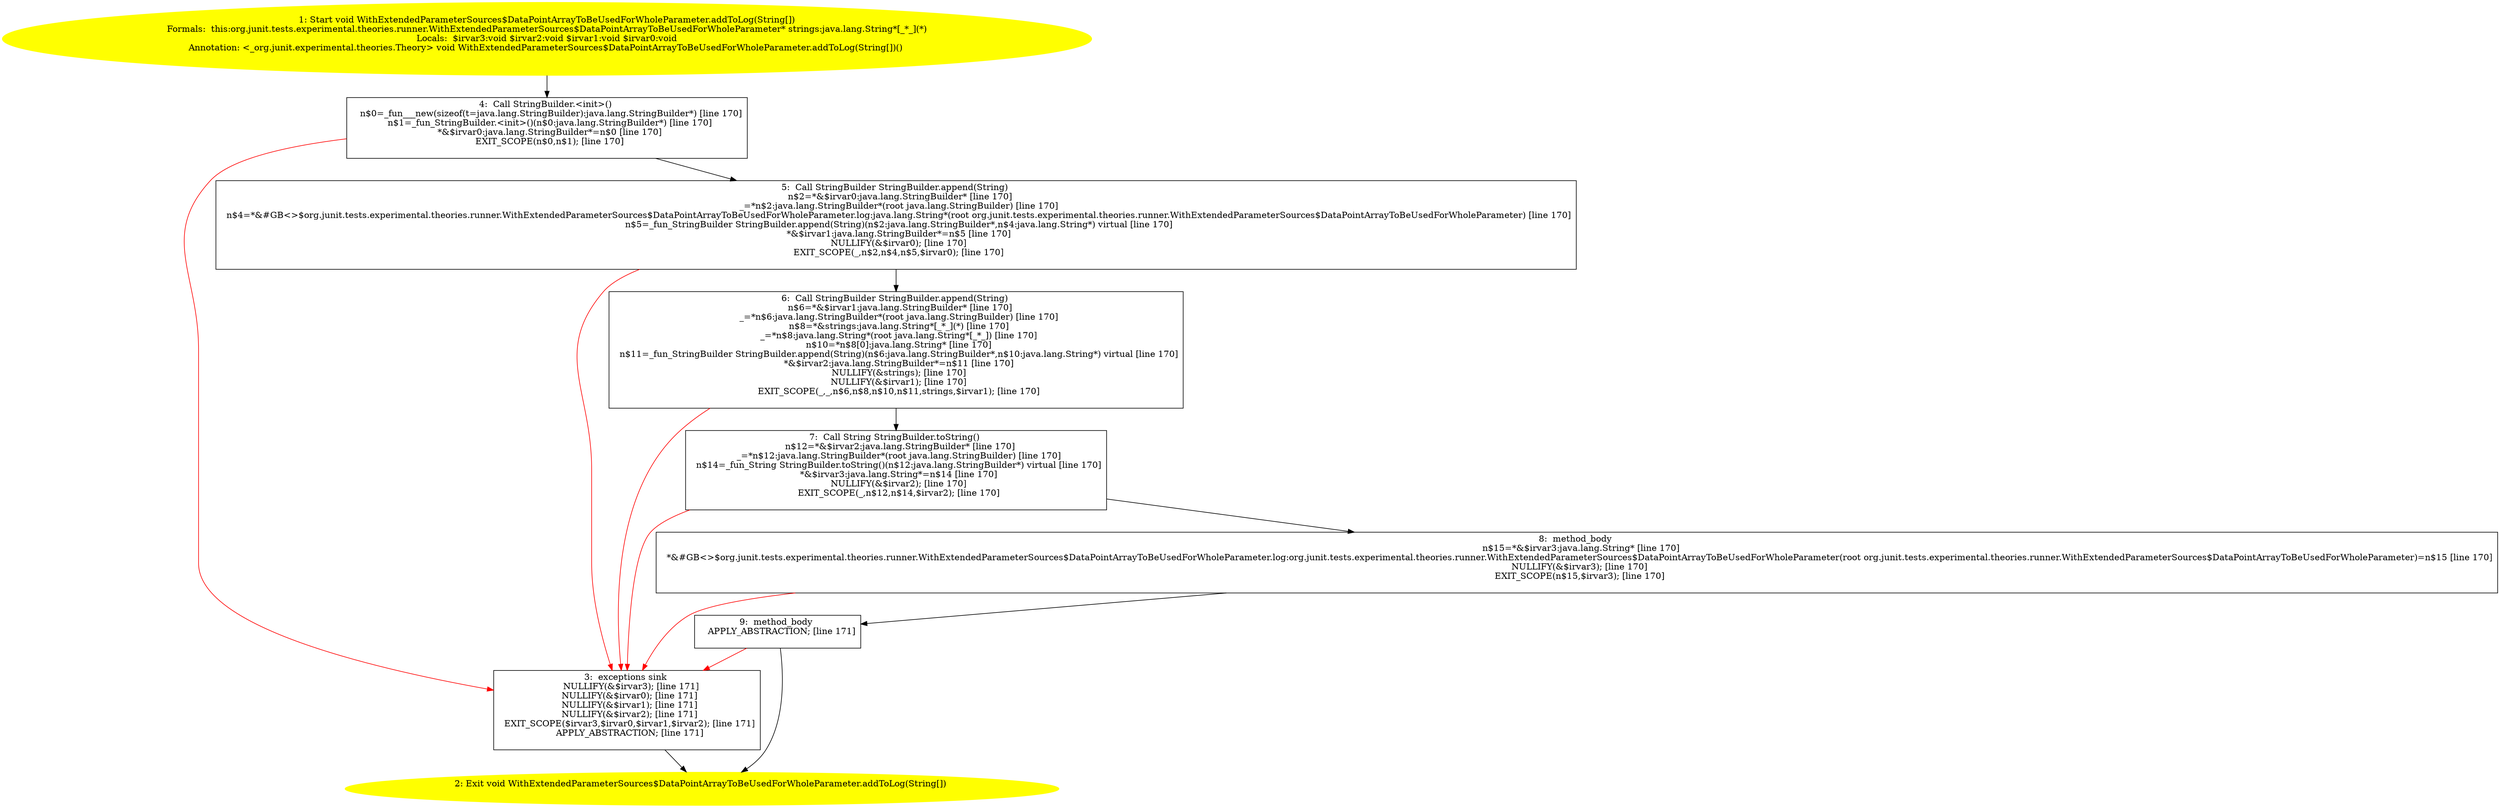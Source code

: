 /* @generated */
digraph cfg {
"org.junit.tests.experimental.theories.runner.WithExtendedParameterSources$DataPointArrayToBeUsedForW.4af7c6eed0ba72df3129b4c4eeee7cd9_1" [label="1: Start void WithExtendedParameterSources$DataPointArrayToBeUsedForWholeParameter.addToLog(String[])\nFormals:  this:org.junit.tests.experimental.theories.runner.WithExtendedParameterSources$DataPointArrayToBeUsedForWholeParameter* strings:java.lang.String*[_*_](*)\nLocals:  $irvar3:void $irvar2:void $irvar1:void $irvar0:void\nAnnotation: <_org.junit.experimental.theories.Theory> void WithExtendedParameterSources$DataPointArrayToBeUsedForWholeParameter.addToLog(String[])() \n  " color=yellow style=filled]
	

	 "org.junit.tests.experimental.theories.runner.WithExtendedParameterSources$DataPointArrayToBeUsedForW.4af7c6eed0ba72df3129b4c4eeee7cd9_1" -> "org.junit.tests.experimental.theories.runner.WithExtendedParameterSources$DataPointArrayToBeUsedForW.4af7c6eed0ba72df3129b4c4eeee7cd9_4" ;
"org.junit.tests.experimental.theories.runner.WithExtendedParameterSources$DataPointArrayToBeUsedForW.4af7c6eed0ba72df3129b4c4eeee7cd9_2" [label="2: Exit void WithExtendedParameterSources$DataPointArrayToBeUsedForWholeParameter.addToLog(String[]) \n  " color=yellow style=filled]
	

"org.junit.tests.experimental.theories.runner.WithExtendedParameterSources$DataPointArrayToBeUsedForW.4af7c6eed0ba72df3129b4c4eeee7cd9_3" [label="3:  exceptions sink \n   NULLIFY(&$irvar3); [line 171]\n  NULLIFY(&$irvar0); [line 171]\n  NULLIFY(&$irvar1); [line 171]\n  NULLIFY(&$irvar2); [line 171]\n  EXIT_SCOPE($irvar3,$irvar0,$irvar1,$irvar2); [line 171]\n  APPLY_ABSTRACTION; [line 171]\n " shape="box"]
	

	 "org.junit.tests.experimental.theories.runner.WithExtendedParameterSources$DataPointArrayToBeUsedForW.4af7c6eed0ba72df3129b4c4eeee7cd9_3" -> "org.junit.tests.experimental.theories.runner.WithExtendedParameterSources$DataPointArrayToBeUsedForW.4af7c6eed0ba72df3129b4c4eeee7cd9_2" ;
"org.junit.tests.experimental.theories.runner.WithExtendedParameterSources$DataPointArrayToBeUsedForW.4af7c6eed0ba72df3129b4c4eeee7cd9_4" [label="4:  Call StringBuilder.<init>() \n   n$0=_fun___new(sizeof(t=java.lang.StringBuilder):java.lang.StringBuilder*) [line 170]\n  n$1=_fun_StringBuilder.<init>()(n$0:java.lang.StringBuilder*) [line 170]\n  *&$irvar0:java.lang.StringBuilder*=n$0 [line 170]\n  EXIT_SCOPE(n$0,n$1); [line 170]\n " shape="box"]
	

	 "org.junit.tests.experimental.theories.runner.WithExtendedParameterSources$DataPointArrayToBeUsedForW.4af7c6eed0ba72df3129b4c4eeee7cd9_4" -> "org.junit.tests.experimental.theories.runner.WithExtendedParameterSources$DataPointArrayToBeUsedForW.4af7c6eed0ba72df3129b4c4eeee7cd9_5" ;
	 "org.junit.tests.experimental.theories.runner.WithExtendedParameterSources$DataPointArrayToBeUsedForW.4af7c6eed0ba72df3129b4c4eeee7cd9_4" -> "org.junit.tests.experimental.theories.runner.WithExtendedParameterSources$DataPointArrayToBeUsedForW.4af7c6eed0ba72df3129b4c4eeee7cd9_3" [color="red" ];
"org.junit.tests.experimental.theories.runner.WithExtendedParameterSources$DataPointArrayToBeUsedForW.4af7c6eed0ba72df3129b4c4eeee7cd9_5" [label="5:  Call StringBuilder StringBuilder.append(String) \n   n$2=*&$irvar0:java.lang.StringBuilder* [line 170]\n  _=*n$2:java.lang.StringBuilder*(root java.lang.StringBuilder) [line 170]\n  n$4=*&#GB<>$org.junit.tests.experimental.theories.runner.WithExtendedParameterSources$DataPointArrayToBeUsedForWholeParameter.log:java.lang.String*(root org.junit.tests.experimental.theories.runner.WithExtendedParameterSources$DataPointArrayToBeUsedForWholeParameter) [line 170]\n  n$5=_fun_StringBuilder StringBuilder.append(String)(n$2:java.lang.StringBuilder*,n$4:java.lang.String*) virtual [line 170]\n  *&$irvar1:java.lang.StringBuilder*=n$5 [line 170]\n  NULLIFY(&$irvar0); [line 170]\n  EXIT_SCOPE(_,n$2,n$4,n$5,$irvar0); [line 170]\n " shape="box"]
	

	 "org.junit.tests.experimental.theories.runner.WithExtendedParameterSources$DataPointArrayToBeUsedForW.4af7c6eed0ba72df3129b4c4eeee7cd9_5" -> "org.junit.tests.experimental.theories.runner.WithExtendedParameterSources$DataPointArrayToBeUsedForW.4af7c6eed0ba72df3129b4c4eeee7cd9_6" ;
	 "org.junit.tests.experimental.theories.runner.WithExtendedParameterSources$DataPointArrayToBeUsedForW.4af7c6eed0ba72df3129b4c4eeee7cd9_5" -> "org.junit.tests.experimental.theories.runner.WithExtendedParameterSources$DataPointArrayToBeUsedForW.4af7c6eed0ba72df3129b4c4eeee7cd9_3" [color="red" ];
"org.junit.tests.experimental.theories.runner.WithExtendedParameterSources$DataPointArrayToBeUsedForW.4af7c6eed0ba72df3129b4c4eeee7cd9_6" [label="6:  Call StringBuilder StringBuilder.append(String) \n   n$6=*&$irvar1:java.lang.StringBuilder* [line 170]\n  _=*n$6:java.lang.StringBuilder*(root java.lang.StringBuilder) [line 170]\n  n$8=*&strings:java.lang.String*[_*_](*) [line 170]\n  _=*n$8:java.lang.String*(root java.lang.String*[_*_]) [line 170]\n  n$10=*n$8[0]:java.lang.String* [line 170]\n  n$11=_fun_StringBuilder StringBuilder.append(String)(n$6:java.lang.StringBuilder*,n$10:java.lang.String*) virtual [line 170]\n  *&$irvar2:java.lang.StringBuilder*=n$11 [line 170]\n  NULLIFY(&strings); [line 170]\n  NULLIFY(&$irvar1); [line 170]\n  EXIT_SCOPE(_,_,n$6,n$8,n$10,n$11,strings,$irvar1); [line 170]\n " shape="box"]
	

	 "org.junit.tests.experimental.theories.runner.WithExtendedParameterSources$DataPointArrayToBeUsedForW.4af7c6eed0ba72df3129b4c4eeee7cd9_6" -> "org.junit.tests.experimental.theories.runner.WithExtendedParameterSources$DataPointArrayToBeUsedForW.4af7c6eed0ba72df3129b4c4eeee7cd9_7" ;
	 "org.junit.tests.experimental.theories.runner.WithExtendedParameterSources$DataPointArrayToBeUsedForW.4af7c6eed0ba72df3129b4c4eeee7cd9_6" -> "org.junit.tests.experimental.theories.runner.WithExtendedParameterSources$DataPointArrayToBeUsedForW.4af7c6eed0ba72df3129b4c4eeee7cd9_3" [color="red" ];
"org.junit.tests.experimental.theories.runner.WithExtendedParameterSources$DataPointArrayToBeUsedForW.4af7c6eed0ba72df3129b4c4eeee7cd9_7" [label="7:  Call String StringBuilder.toString() \n   n$12=*&$irvar2:java.lang.StringBuilder* [line 170]\n  _=*n$12:java.lang.StringBuilder*(root java.lang.StringBuilder) [line 170]\n  n$14=_fun_String StringBuilder.toString()(n$12:java.lang.StringBuilder*) virtual [line 170]\n  *&$irvar3:java.lang.String*=n$14 [line 170]\n  NULLIFY(&$irvar2); [line 170]\n  EXIT_SCOPE(_,n$12,n$14,$irvar2); [line 170]\n " shape="box"]
	

	 "org.junit.tests.experimental.theories.runner.WithExtendedParameterSources$DataPointArrayToBeUsedForW.4af7c6eed0ba72df3129b4c4eeee7cd9_7" -> "org.junit.tests.experimental.theories.runner.WithExtendedParameterSources$DataPointArrayToBeUsedForW.4af7c6eed0ba72df3129b4c4eeee7cd9_8" ;
	 "org.junit.tests.experimental.theories.runner.WithExtendedParameterSources$DataPointArrayToBeUsedForW.4af7c6eed0ba72df3129b4c4eeee7cd9_7" -> "org.junit.tests.experimental.theories.runner.WithExtendedParameterSources$DataPointArrayToBeUsedForW.4af7c6eed0ba72df3129b4c4eeee7cd9_3" [color="red" ];
"org.junit.tests.experimental.theories.runner.WithExtendedParameterSources$DataPointArrayToBeUsedForW.4af7c6eed0ba72df3129b4c4eeee7cd9_8" [label="8:  method_body \n   n$15=*&$irvar3:java.lang.String* [line 170]\n  *&#GB<>$org.junit.tests.experimental.theories.runner.WithExtendedParameterSources$DataPointArrayToBeUsedForWholeParameter.log:org.junit.tests.experimental.theories.runner.WithExtendedParameterSources$DataPointArrayToBeUsedForWholeParameter(root org.junit.tests.experimental.theories.runner.WithExtendedParameterSources$DataPointArrayToBeUsedForWholeParameter)=n$15 [line 170]\n  NULLIFY(&$irvar3); [line 170]\n  EXIT_SCOPE(n$15,$irvar3); [line 170]\n " shape="box"]
	

	 "org.junit.tests.experimental.theories.runner.WithExtendedParameterSources$DataPointArrayToBeUsedForW.4af7c6eed0ba72df3129b4c4eeee7cd9_8" -> "org.junit.tests.experimental.theories.runner.WithExtendedParameterSources$DataPointArrayToBeUsedForW.4af7c6eed0ba72df3129b4c4eeee7cd9_9" ;
	 "org.junit.tests.experimental.theories.runner.WithExtendedParameterSources$DataPointArrayToBeUsedForW.4af7c6eed0ba72df3129b4c4eeee7cd9_8" -> "org.junit.tests.experimental.theories.runner.WithExtendedParameterSources$DataPointArrayToBeUsedForW.4af7c6eed0ba72df3129b4c4eeee7cd9_3" [color="red" ];
"org.junit.tests.experimental.theories.runner.WithExtendedParameterSources$DataPointArrayToBeUsedForW.4af7c6eed0ba72df3129b4c4eeee7cd9_9" [label="9:  method_body \n   APPLY_ABSTRACTION; [line 171]\n " shape="box"]
	

	 "org.junit.tests.experimental.theories.runner.WithExtendedParameterSources$DataPointArrayToBeUsedForW.4af7c6eed0ba72df3129b4c4eeee7cd9_9" -> "org.junit.tests.experimental.theories.runner.WithExtendedParameterSources$DataPointArrayToBeUsedForW.4af7c6eed0ba72df3129b4c4eeee7cd9_2" ;
	 "org.junit.tests.experimental.theories.runner.WithExtendedParameterSources$DataPointArrayToBeUsedForW.4af7c6eed0ba72df3129b4c4eeee7cd9_9" -> "org.junit.tests.experimental.theories.runner.WithExtendedParameterSources$DataPointArrayToBeUsedForW.4af7c6eed0ba72df3129b4c4eeee7cd9_3" [color="red" ];
}

